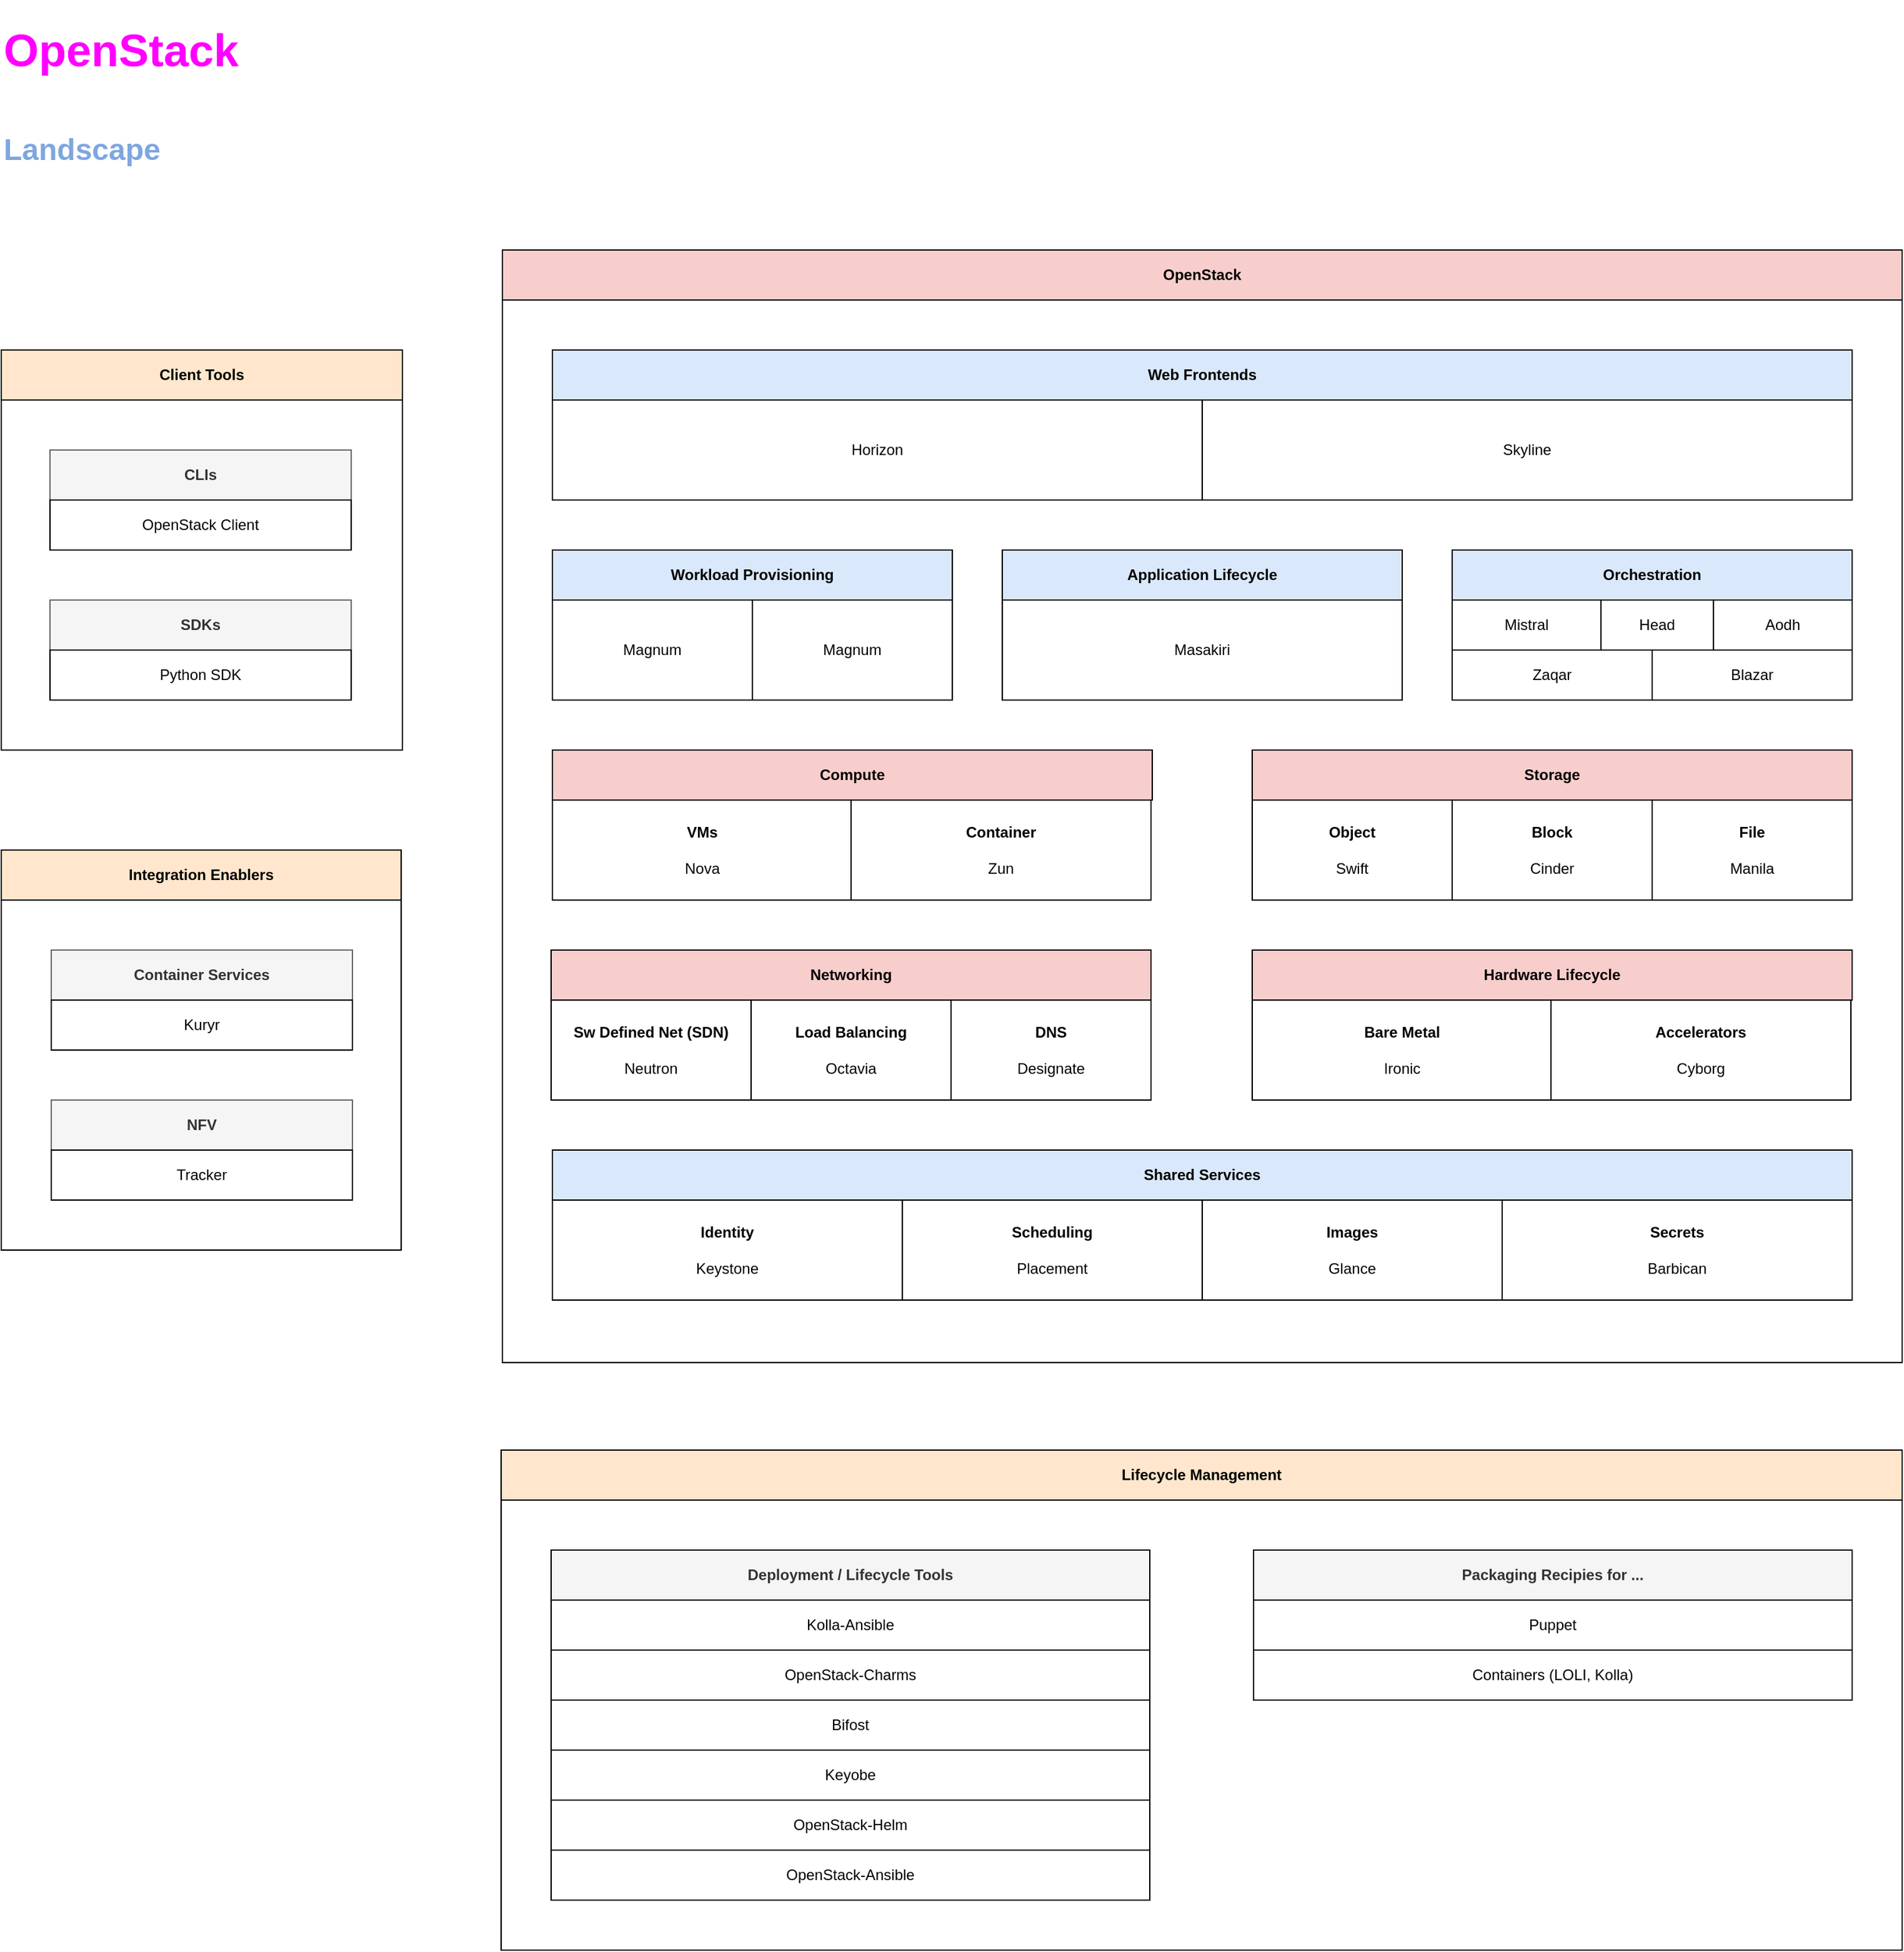 <mxfile version="24.4.8" type="github">
  <diagram name="Landscape" id="OOBd-yFIc3VETf2EIVLC">
    <mxGraphModel dx="1406" dy="951" grid="1" gridSize="10" guides="1" tooltips="1" connect="1" arrows="1" fold="1" page="1" pageScale="1" pageWidth="4681" pageHeight="3300" math="0" shadow="0">
      <root>
        <mxCell id="0" />
        <mxCell id="1" parent="0" />
        <mxCell id="O_caSmONkJLIfvkSZTWE-2" value="" style="rounded=0;whiteSpace=wrap;html=1;fillColor=none;" vertex="1" parent="1">
          <mxGeometry x="80" y="360" width="321" height="280" as="geometry" />
        </mxCell>
        <mxCell id="JUmaVC_7gAUoUhbMNgvt-1" value="OpenStack" style="text;html=1;align=left;verticalAlign=middle;whiteSpace=wrap;rounded=0;fontStyle=1;fontSize=36;fontColor=#FF00FF;" parent="1" vertex="1">
          <mxGeometry x="80" y="40" width="840" height="80" as="geometry" />
        </mxCell>
        <mxCell id="JUmaVC_7gAUoUhbMNgvt-2" value="Landscape" style="text;html=1;align=left;verticalAlign=middle;whiteSpace=wrap;rounded=0;fontStyle=1;fontSize=24;fontColor=#7EA6E0;" parent="1" vertex="1">
          <mxGeometry x="80" y="120" width="840" height="80" as="geometry" />
        </mxCell>
        <mxCell id="JUmaVC_7gAUoUhbMNgvt-3" value="" style="rounded=0;whiteSpace=wrap;html=1;fillColor=none;" parent="1" vertex="1">
          <mxGeometry x="480" y="1240" width="1121" height="360" as="geometry" />
        </mxCell>
        <mxCell id="JUmaVC_7gAUoUhbMNgvt-4" value="Lifecycle Management" style="rounded=0;whiteSpace=wrap;html=1;fillColor=#ffe6cc;strokeColor=#000000;fontStyle=1" parent="1" vertex="1">
          <mxGeometry x="480" y="1200" width="1121" height="40" as="geometry" />
        </mxCell>
        <mxCell id="JUmaVC_7gAUoUhbMNgvt-7" value="OpenStack" style="rounded=0;whiteSpace=wrap;html=1;fillColor=#f8cecc;strokeColor=#000000;fontStyle=1" parent="1" vertex="1">
          <mxGeometry x="481" y="240" width="1120" height="40" as="geometry" />
        </mxCell>
        <mxCell id="JUmaVC_7gAUoUhbMNgvt-8" value="" style="rounded=0;whiteSpace=wrap;html=1;fillColor=none;" parent="1" vertex="1">
          <mxGeometry x="481" y="280" width="1120" height="850" as="geometry" />
        </mxCell>
        <mxCell id="JUmaVC_7gAUoUhbMNgvt-9" value="" style="rounded=0;whiteSpace=wrap;html=1;fillColor=none;" parent="1" vertex="1">
          <mxGeometry x="80" y="760" width="320" height="280" as="geometry" />
        </mxCell>
        <mxCell id="JUmaVC_7gAUoUhbMNgvt-10" value="Integration Enablers" style="rounded=0;whiteSpace=wrap;html=1;fillColor=#ffe6cc;strokeColor=#000000;fontStyle=1" parent="1" vertex="1">
          <mxGeometry x="80" y="720" width="320" height="40" as="geometry" />
        </mxCell>
        <mxCell id="O_caSmONkJLIfvkSZTWE-1" value="Client Tools" style="rounded=0;whiteSpace=wrap;html=1;fillColor=#ffe6cc;strokeColor=#000000;fontStyle=1" vertex="1" parent="1">
          <mxGeometry x="80" y="320" width="321" height="40" as="geometry" />
        </mxCell>
        <mxCell id="O_caSmONkJLIfvkSZTWE-18" value="" style="group" vertex="1" connectable="0" parent="1">
          <mxGeometry x="520" y="1280" width="479" height="280" as="geometry" />
        </mxCell>
        <mxCell id="O_caSmONkJLIfvkSZTWE-11" value="Deployment / Lifecycle Tools" style="rounded=0;whiteSpace=wrap;html=1;fillColor=#f5f5f5;fontColor=#333333;strokeColor=#000000;fontStyle=1" vertex="1" parent="O_caSmONkJLIfvkSZTWE-18">
          <mxGeometry width="479" height="40" as="geometry" />
        </mxCell>
        <mxCell id="O_caSmONkJLIfvkSZTWE-12" value="Kolla-Ansible" style="rounded=0;whiteSpace=wrap;html=1;" vertex="1" parent="O_caSmONkJLIfvkSZTWE-18">
          <mxGeometry y="40" width="479" height="40" as="geometry" />
        </mxCell>
        <mxCell id="O_caSmONkJLIfvkSZTWE-13" value="OpenStack-Charms" style="rounded=0;whiteSpace=wrap;html=1;" vertex="1" parent="O_caSmONkJLIfvkSZTWE-18">
          <mxGeometry y="80" width="479" height="40" as="geometry" />
        </mxCell>
        <mxCell id="O_caSmONkJLIfvkSZTWE-14" value="Bifost" style="rounded=0;whiteSpace=wrap;html=1;" vertex="1" parent="O_caSmONkJLIfvkSZTWE-18">
          <mxGeometry y="120" width="479" height="40" as="geometry" />
        </mxCell>
        <mxCell id="O_caSmONkJLIfvkSZTWE-15" value="Keyobe" style="rounded=0;whiteSpace=wrap;html=1;" vertex="1" parent="O_caSmONkJLIfvkSZTWE-18">
          <mxGeometry y="160" width="479" height="40" as="geometry" />
        </mxCell>
        <mxCell id="O_caSmONkJLIfvkSZTWE-16" value="OpenStack-Helm" style="rounded=0;whiteSpace=wrap;html=1;" vertex="1" parent="O_caSmONkJLIfvkSZTWE-18">
          <mxGeometry y="200" width="479" height="40" as="geometry" />
        </mxCell>
        <mxCell id="O_caSmONkJLIfvkSZTWE-17" value="OpenStack-Ansible" style="rounded=0;whiteSpace=wrap;html=1;" vertex="1" parent="O_caSmONkJLIfvkSZTWE-18">
          <mxGeometry y="240" width="479" height="40" as="geometry" />
        </mxCell>
        <mxCell id="O_caSmONkJLIfvkSZTWE-19" value="" style="group;strokeColor=default;" vertex="1" connectable="0" parent="1">
          <mxGeometry x="120" y="800" width="241" height="80" as="geometry" />
        </mxCell>
        <mxCell id="O_caSmONkJLIfvkSZTWE-7" value="Container Services" style="rounded=0;whiteSpace=wrap;html=1;fillColor=#f5f5f5;fontColor=#333333;strokeColor=#666666;fontStyle=1" vertex="1" parent="O_caSmONkJLIfvkSZTWE-19">
          <mxGeometry width="241" height="40" as="geometry" />
        </mxCell>
        <mxCell id="O_caSmONkJLIfvkSZTWE-8" value="Kuryr" style="rounded=0;whiteSpace=wrap;html=1;" vertex="1" parent="O_caSmONkJLIfvkSZTWE-19">
          <mxGeometry y="40" width="241" height="40" as="geometry" />
        </mxCell>
        <mxCell id="O_caSmONkJLIfvkSZTWE-20" value="" style="group;strokeColor=default;" vertex="1" connectable="0" parent="1">
          <mxGeometry x="120" y="920" width="241" height="80" as="geometry" />
        </mxCell>
        <mxCell id="O_caSmONkJLIfvkSZTWE-9" value="NFV" style="rounded=0;whiteSpace=wrap;html=1;fillColor=#f5f5f5;fontColor=#333333;strokeColor=#666666;fontStyle=1" vertex="1" parent="O_caSmONkJLIfvkSZTWE-20">
          <mxGeometry width="241" height="40" as="geometry" />
        </mxCell>
        <mxCell id="O_caSmONkJLIfvkSZTWE-10" value="Tracker" style="rounded=0;whiteSpace=wrap;html=1;" vertex="1" parent="O_caSmONkJLIfvkSZTWE-20">
          <mxGeometry y="40" width="241" height="40" as="geometry" />
        </mxCell>
        <mxCell id="O_caSmONkJLIfvkSZTWE-21" value="" style="group;strokeColor=default;" vertex="1" connectable="0" parent="1">
          <mxGeometry x="119" y="520" width="241" height="80" as="geometry" />
        </mxCell>
        <mxCell id="O_caSmONkJLIfvkSZTWE-5" value="SDKs" style="rounded=0;whiteSpace=wrap;html=1;fillColor=#f5f5f5;fontColor=#333333;strokeColor=#666666;fontStyle=1" vertex="1" parent="O_caSmONkJLIfvkSZTWE-21">
          <mxGeometry width="241" height="40" as="geometry" />
        </mxCell>
        <mxCell id="O_caSmONkJLIfvkSZTWE-6" value="Python SDK" style="rounded=0;whiteSpace=wrap;html=1;" vertex="1" parent="O_caSmONkJLIfvkSZTWE-21">
          <mxGeometry y="40" width="241" height="40" as="geometry" />
        </mxCell>
        <mxCell id="O_caSmONkJLIfvkSZTWE-22" value="" style="group;strokeColor=default;" vertex="1" connectable="0" parent="1">
          <mxGeometry x="119" y="400" width="241" height="80" as="geometry" />
        </mxCell>
        <mxCell id="O_caSmONkJLIfvkSZTWE-3" value="CLIs" style="rounded=0;whiteSpace=wrap;html=1;fillColor=#f5f5f5;fontColor=#333333;strokeColor=#666666;fontStyle=1" vertex="1" parent="O_caSmONkJLIfvkSZTWE-22">
          <mxGeometry width="241" height="40" as="geometry" />
        </mxCell>
        <mxCell id="O_caSmONkJLIfvkSZTWE-4" value="OpenStack Client" style="rounded=0;whiteSpace=wrap;html=1;" vertex="1" parent="O_caSmONkJLIfvkSZTWE-22">
          <mxGeometry y="40" width="241" height="40" as="geometry" />
        </mxCell>
        <mxCell id="O_caSmONkJLIfvkSZTWE-23" value="" style="group" vertex="1" connectable="0" parent="1">
          <mxGeometry x="521" y="320" width="1040" height="120" as="geometry" />
        </mxCell>
        <mxCell id="JUmaVC_7gAUoUhbMNgvt-14" value="Web Frontends" style="rounded=0;whiteSpace=wrap;html=1;fillColor=#dae8fc;strokeColor=#000000;fontStyle=1" parent="O_caSmONkJLIfvkSZTWE-23" vertex="1">
          <mxGeometry width="1040" height="40" as="geometry" />
        </mxCell>
        <mxCell id="JUmaVC_7gAUoUhbMNgvt-26" value="Horizon" style="rounded=0;whiteSpace=wrap;html=1;" parent="O_caSmONkJLIfvkSZTWE-23" vertex="1">
          <mxGeometry y="40" width="520" height="80" as="geometry" />
        </mxCell>
        <mxCell id="JUmaVC_7gAUoUhbMNgvt-27" value="Skyline" style="rounded=0;whiteSpace=wrap;html=1;" parent="O_caSmONkJLIfvkSZTWE-23" vertex="1">
          <mxGeometry x="520" y="40" width="520" height="80" as="geometry" />
        </mxCell>
        <mxCell id="O_caSmONkJLIfvkSZTWE-24" value="" style="group" vertex="1" connectable="0" parent="1">
          <mxGeometry x="521" y="480" width="320" height="120" as="geometry" />
        </mxCell>
        <mxCell id="JUmaVC_7gAUoUhbMNgvt-16" value="Workload Provisioning" style="rounded=0;whiteSpace=wrap;html=1;fillColor=#dae8fc;strokeColor=#000000;fontStyle=1" parent="O_caSmONkJLIfvkSZTWE-24" vertex="1">
          <mxGeometry width="320" height="40" as="geometry" />
        </mxCell>
        <mxCell id="JUmaVC_7gAUoUhbMNgvt-17" value="Magnum" style="rounded=0;whiteSpace=wrap;html=1;" parent="O_caSmONkJLIfvkSZTWE-24" vertex="1">
          <mxGeometry y="40" width="160" height="80" as="geometry" />
        </mxCell>
        <mxCell id="JUmaVC_7gAUoUhbMNgvt-28" value="Magnum" style="rounded=0;whiteSpace=wrap;html=1;" parent="O_caSmONkJLIfvkSZTWE-24" vertex="1">
          <mxGeometry x="160" y="40" width="160" height="80" as="geometry" />
        </mxCell>
        <mxCell id="O_caSmONkJLIfvkSZTWE-25" value="" style="group" vertex="1" connectable="0" parent="1">
          <mxGeometry x="881" y="480" width="320" height="120" as="geometry" />
        </mxCell>
        <mxCell id="JUmaVC_7gAUoUhbMNgvt-18" value="Application Lifecycle" style="rounded=0;whiteSpace=wrap;html=1;fillColor=#dae8fc;strokeColor=#000000;fontStyle=1" parent="O_caSmONkJLIfvkSZTWE-25" vertex="1">
          <mxGeometry width="320" height="40" as="geometry" />
        </mxCell>
        <mxCell id="JUmaVC_7gAUoUhbMNgvt-19" value="Masakiri" style="rounded=0;whiteSpace=wrap;html=1;strokeColor=#000000;" parent="O_caSmONkJLIfvkSZTWE-25" vertex="1">
          <mxGeometry y="40" width="320" height="80" as="geometry" />
        </mxCell>
        <mxCell id="O_caSmONkJLIfvkSZTWE-26" value="" style="group;strokeColor=default;" vertex="1" connectable="0" parent="1">
          <mxGeometry x="1241" y="480" width="320" height="120" as="geometry" />
        </mxCell>
        <mxCell id="JUmaVC_7gAUoUhbMNgvt-20" value="Orchestration" style="rounded=0;whiteSpace=wrap;html=1;fillColor=#dae8fc;strokeColor=#000000;fontStyle=1" parent="O_caSmONkJLIfvkSZTWE-26" vertex="1">
          <mxGeometry width="320" height="40" as="geometry" />
        </mxCell>
        <mxCell id="JUmaVC_7gAUoUhbMNgvt-21" value="Mistral" style="rounded=0;whiteSpace=wrap;html=1;" parent="O_caSmONkJLIfvkSZTWE-26" vertex="1">
          <mxGeometry y="40" width="119" height="40" as="geometry" />
        </mxCell>
        <mxCell id="JUmaVC_7gAUoUhbMNgvt-29" value="Aodh" style="rounded=0;whiteSpace=wrap;html=1;" parent="O_caSmONkJLIfvkSZTWE-26" vertex="1">
          <mxGeometry x="209" y="40" width="111" height="40" as="geometry" />
        </mxCell>
        <mxCell id="JUmaVC_7gAUoUhbMNgvt-30" value="Head" style="rounded=0;whiteSpace=wrap;html=1;" parent="O_caSmONkJLIfvkSZTWE-26" vertex="1">
          <mxGeometry x="119" y="40" width="90" height="40" as="geometry" />
        </mxCell>
        <mxCell id="JUmaVC_7gAUoUhbMNgvt-31" value="Zaqar" style="rounded=0;whiteSpace=wrap;html=1;" parent="O_caSmONkJLIfvkSZTWE-26" vertex="1">
          <mxGeometry y="80" width="160" height="40" as="geometry" />
        </mxCell>
        <mxCell id="JUmaVC_7gAUoUhbMNgvt-32" value="Blazar" style="rounded=0;whiteSpace=wrap;html=1;" parent="O_caSmONkJLIfvkSZTWE-26" vertex="1">
          <mxGeometry x="160" y="80" width="160" height="40" as="geometry" />
        </mxCell>
        <mxCell id="O_caSmONkJLIfvkSZTWE-27" value="" style="group" vertex="1" connectable="0" parent="1">
          <mxGeometry x="521" y="640" width="480" height="120" as="geometry" />
        </mxCell>
        <mxCell id="JUmaVC_7gAUoUhbMNgvt-22" value="Compute" style="rounded=0;whiteSpace=wrap;html=1;fillColor=#f8cecc;strokeColor=#000000;fontStyle=1" parent="O_caSmONkJLIfvkSZTWE-27" vertex="1">
          <mxGeometry width="480" height="40" as="geometry" />
        </mxCell>
        <mxCell id="JUmaVC_7gAUoUhbMNgvt-23" value="&lt;b&gt;VMs&lt;/b&gt;&lt;div&gt;&lt;br&gt;&lt;/div&gt;&lt;div&gt;Nova&lt;/div&gt;" style="rounded=0;whiteSpace=wrap;html=1;" parent="O_caSmONkJLIfvkSZTWE-27" vertex="1">
          <mxGeometry y="40" width="240" height="80" as="geometry" />
        </mxCell>
        <mxCell id="JUmaVC_7gAUoUhbMNgvt-33" value="&lt;div&gt;&lt;b&gt;Container&lt;/b&gt;&lt;/div&gt;&lt;div&gt;&lt;br&gt;&lt;/div&gt;Zun" style="rounded=0;whiteSpace=wrap;html=1;" parent="O_caSmONkJLIfvkSZTWE-27" vertex="1">
          <mxGeometry x="239" y="40" width="240" height="80" as="geometry" />
        </mxCell>
        <mxCell id="O_caSmONkJLIfvkSZTWE-28" value="" style="group" vertex="1" connectable="0" parent="1">
          <mxGeometry x="1081" y="640" width="480" height="120" as="geometry" />
        </mxCell>
        <mxCell id="JUmaVC_7gAUoUhbMNgvt-24" value="Storage" style="rounded=0;whiteSpace=wrap;html=1;fillColor=#f8cecc;strokeColor=#000000;fontStyle=1" parent="O_caSmONkJLIfvkSZTWE-28" vertex="1">
          <mxGeometry width="480" height="40" as="geometry" />
        </mxCell>
        <mxCell id="JUmaVC_7gAUoUhbMNgvt-25" value="&lt;b&gt;Object&lt;/b&gt;&lt;div&gt;&lt;br&gt;&lt;/div&gt;&lt;div&gt;Swift&lt;/div&gt;" style="rounded=0;whiteSpace=wrap;html=1;" parent="O_caSmONkJLIfvkSZTWE-28" vertex="1">
          <mxGeometry y="40" width="160" height="80" as="geometry" />
        </mxCell>
        <mxCell id="JUmaVC_7gAUoUhbMNgvt-34" value="&lt;b&gt;File&lt;/b&gt;&lt;div&gt;&lt;br&gt;&lt;/div&gt;&lt;div&gt;Manila&lt;/div&gt;" style="rounded=0;whiteSpace=wrap;html=1;" parent="O_caSmONkJLIfvkSZTWE-28" vertex="1">
          <mxGeometry x="320" y="40" width="160" height="80" as="geometry" />
        </mxCell>
        <mxCell id="JUmaVC_7gAUoUhbMNgvt-35" value="&lt;b&gt;Block&lt;/b&gt;&lt;div&gt;&lt;br&gt;&lt;/div&gt;&lt;div&gt;Cinder&lt;/div&gt;" style="rounded=0;whiteSpace=wrap;html=1;" parent="O_caSmONkJLIfvkSZTWE-28" vertex="1">
          <mxGeometry x="160" y="40" width="160" height="80" as="geometry" />
        </mxCell>
        <mxCell id="O_caSmONkJLIfvkSZTWE-29" value="" style="group" vertex="1" connectable="0" parent="1">
          <mxGeometry x="1081" y="800" width="480" height="120" as="geometry" />
        </mxCell>
        <mxCell id="JUmaVC_7gAUoUhbMNgvt-41" value="Hardware Lifecycle" style="rounded=0;whiteSpace=wrap;html=1;fillColor=#f8cecc;strokeColor=#000000;fontStyle=1" parent="O_caSmONkJLIfvkSZTWE-29" vertex="1">
          <mxGeometry width="480" height="40" as="geometry" />
        </mxCell>
        <mxCell id="JUmaVC_7gAUoUhbMNgvt-42" value="&lt;b&gt;Bare Metal&lt;/b&gt;&lt;div&gt;&lt;br&gt;&lt;/div&gt;&lt;div&gt;Ironic&lt;/div&gt;" style="rounded=0;whiteSpace=wrap;html=1;" parent="O_caSmONkJLIfvkSZTWE-29" vertex="1">
          <mxGeometry y="40" width="240" height="80" as="geometry" />
        </mxCell>
        <mxCell id="JUmaVC_7gAUoUhbMNgvt-43" value="&lt;div&gt;&lt;b&gt;Accelerators&lt;/b&gt;&lt;/div&gt;&lt;div&gt;&lt;br&gt;&lt;/div&gt;Cyborg" style="rounded=0;whiteSpace=wrap;html=1;" parent="O_caSmONkJLIfvkSZTWE-29" vertex="1">
          <mxGeometry x="239" y="40" width="240" height="80" as="geometry" />
        </mxCell>
        <mxCell id="O_caSmONkJLIfvkSZTWE-30" value="" style="group" vertex="1" connectable="0" parent="1">
          <mxGeometry x="520" y="800" width="480" height="120" as="geometry" />
        </mxCell>
        <mxCell id="JUmaVC_7gAUoUhbMNgvt-36" value="Networking" style="rounded=0;whiteSpace=wrap;html=1;fillColor=#f8cecc;strokeColor=#000000;fontStyle=1" parent="O_caSmONkJLIfvkSZTWE-30" vertex="1">
          <mxGeometry width="480" height="40" as="geometry" />
        </mxCell>
        <mxCell id="JUmaVC_7gAUoUhbMNgvt-37" value="&lt;b&gt;Sw Defined Net (SDN)&lt;/b&gt;&lt;div&gt;&lt;b&gt;&lt;br&gt;&lt;/b&gt;&lt;/div&gt;&lt;div&gt;Neutron&lt;/div&gt;" style="rounded=0;whiteSpace=wrap;html=1;" parent="O_caSmONkJLIfvkSZTWE-30" vertex="1">
          <mxGeometry y="40" width="160" height="80" as="geometry" />
        </mxCell>
        <mxCell id="JUmaVC_7gAUoUhbMNgvt-38" value="&lt;b&gt;DNS&lt;/b&gt;&lt;div&gt;&lt;br&gt;&lt;/div&gt;&lt;div&gt;Designate&lt;/div&gt;" style="rounded=0;whiteSpace=wrap;html=1;" parent="O_caSmONkJLIfvkSZTWE-30" vertex="1">
          <mxGeometry x="320" y="40" width="160" height="80" as="geometry" />
        </mxCell>
        <mxCell id="JUmaVC_7gAUoUhbMNgvt-39" value="&lt;b&gt;Load Balancing&lt;/b&gt;&lt;div&gt;&lt;br&gt;&lt;/div&gt;&lt;div&gt;Octavia&lt;/div&gt;" style="rounded=0;whiteSpace=wrap;html=1;" parent="O_caSmONkJLIfvkSZTWE-30" vertex="1">
          <mxGeometry x="160" y="40" width="160" height="80" as="geometry" />
        </mxCell>
        <mxCell id="O_caSmONkJLIfvkSZTWE-32" value="" style="group" vertex="1" connectable="0" parent="1">
          <mxGeometry x="521" y="960" width="1040" height="120" as="geometry" />
        </mxCell>
        <mxCell id="JUmaVC_7gAUoUhbMNgvt-44" value="Shared Services" style="rounded=0;whiteSpace=wrap;html=1;fillColor=#dae8fc;strokeColor=#000000;fontStyle=1" parent="O_caSmONkJLIfvkSZTWE-32" vertex="1">
          <mxGeometry width="1040" height="40" as="geometry" />
        </mxCell>
        <mxCell id="JUmaVC_7gAUoUhbMNgvt-45" value="&lt;b&gt;Identity&lt;/b&gt;&lt;div&gt;&lt;br&gt;&lt;/div&gt;&lt;div&gt;Keystone&lt;/div&gt;" style="rounded=0;whiteSpace=wrap;html=1;" parent="O_caSmONkJLIfvkSZTWE-32" vertex="1">
          <mxGeometry y="40" width="280" height="80" as="geometry" />
        </mxCell>
        <mxCell id="JUmaVC_7gAUoUhbMNgvt-46" value="&lt;div&gt;&lt;b&gt;Scheduling&lt;/b&gt;&lt;/div&gt;&lt;div&gt;&lt;br&gt;&lt;/div&gt;Placement" style="rounded=0;whiteSpace=wrap;html=1;" parent="O_caSmONkJLIfvkSZTWE-32" vertex="1">
          <mxGeometry x="280" y="40" width="240" height="80" as="geometry" />
        </mxCell>
        <mxCell id="JUmaVC_7gAUoUhbMNgvt-47" value="&lt;div&gt;&lt;b&gt;Images&lt;/b&gt;&lt;/div&gt;&lt;div&gt;&lt;br&gt;&lt;/div&gt;Glance" style="rounded=0;whiteSpace=wrap;html=1;" parent="O_caSmONkJLIfvkSZTWE-32" vertex="1">
          <mxGeometry x="520" y="40" width="240" height="80" as="geometry" />
        </mxCell>
        <mxCell id="JUmaVC_7gAUoUhbMNgvt-48" value="&lt;b&gt;Secrets&lt;/b&gt;&lt;div&gt;&lt;br&gt;&lt;/div&gt;&lt;div&gt;Barbican&lt;/div&gt;" style="rounded=0;whiteSpace=wrap;html=1;" parent="O_caSmONkJLIfvkSZTWE-32" vertex="1">
          <mxGeometry x="760" y="40" width="280" height="80" as="geometry" />
        </mxCell>
        <mxCell id="O_caSmONkJLIfvkSZTWE-49" value="" style="group" vertex="1" connectable="0" parent="1">
          <mxGeometry x="1082" y="1280" width="479" height="120" as="geometry" />
        </mxCell>
        <mxCell id="O_caSmONkJLIfvkSZTWE-34" value="Packaging Recipies for ..." style="rounded=0;whiteSpace=wrap;html=1;fillColor=#f5f5f5;fontColor=#333333;strokeColor=#000000;fontStyle=1" vertex="1" parent="O_caSmONkJLIfvkSZTWE-49">
          <mxGeometry width="479" height="40" as="geometry" />
        </mxCell>
        <mxCell id="O_caSmONkJLIfvkSZTWE-35" value="Puppet" style="rounded=0;whiteSpace=wrap;html=1;" vertex="1" parent="O_caSmONkJLIfvkSZTWE-49">
          <mxGeometry y="40" width="479" height="40" as="geometry" />
        </mxCell>
        <mxCell id="O_caSmONkJLIfvkSZTWE-36" value="Containers (LOLI, Kolla)" style="rounded=0;whiteSpace=wrap;html=1;" vertex="1" parent="O_caSmONkJLIfvkSZTWE-49">
          <mxGeometry y="80" width="479" height="40" as="geometry" />
        </mxCell>
      </root>
    </mxGraphModel>
  </diagram>
</mxfile>
